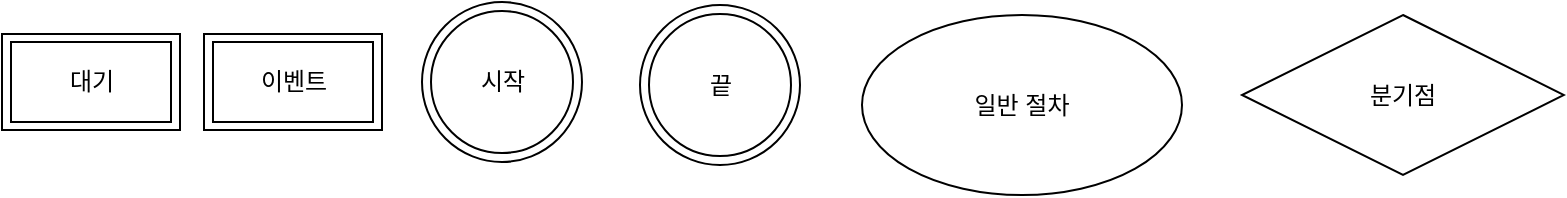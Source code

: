 <mxfile version="20.7.4" type="github">
  <diagram id="XsAhXnNH_q0K0vACmIo0" name="페이지-1">
    <mxGraphModel dx="934" dy="786" grid="1" gridSize="10" guides="1" tooltips="1" connect="1" arrows="1" fold="1" page="1" pageScale="1" pageWidth="1169" pageHeight="1654" math="0" shadow="0">
      <root>
        <mxCell id="0" />
        <mxCell id="1" parent="0" />
        <mxCell id="GSxIp-5R5QRT1Z_q6biJ-1" value="" style="group" parent="1" vertex="1" connectable="0">
          <mxGeometry x="339" y="5.5" width="80" height="80" as="geometry" />
        </mxCell>
        <mxCell id="8RmJXn0_G6A7MmDhB-aM-24" value="" style="ellipse;whiteSpace=wrap;html=1;aspect=fixed;" parent="GSxIp-5R5QRT1Z_q6biJ-1" vertex="1">
          <mxGeometry width="80" height="80" as="geometry" />
        </mxCell>
        <mxCell id="8RmJXn0_G6A7MmDhB-aM-25" value="끝" style="ellipse;whiteSpace=wrap;html=1;aspect=fixed;" parent="GSxIp-5R5QRT1Z_q6biJ-1" vertex="1">
          <mxGeometry x="4.5" y="4.5" width="71" height="71" as="geometry" />
        </mxCell>
        <mxCell id="GSxIp-5R5QRT1Z_q6biJ-2" value="" style="group" parent="1" vertex="1" connectable="0">
          <mxGeometry x="230" y="4" width="80" height="80" as="geometry" />
        </mxCell>
        <mxCell id="8RmJXn0_G6A7MmDhB-aM-22" value="" style="ellipse;whiteSpace=wrap;html=1;aspect=fixed;" parent="GSxIp-5R5QRT1Z_q6biJ-2" vertex="1">
          <mxGeometry width="80" height="80" as="geometry" />
        </mxCell>
        <mxCell id="8RmJXn0_G6A7MmDhB-aM-23" value="시작" style="ellipse;whiteSpace=wrap;html=1;aspect=fixed;" parent="GSxIp-5R5QRT1Z_q6biJ-2" vertex="1">
          <mxGeometry x="4.5" y="4.5" width="71" height="71" as="geometry" />
        </mxCell>
        <mxCell id="GSxIp-5R5QRT1Z_q6biJ-3" value="" style="group" parent="1" vertex="1" connectable="0">
          <mxGeometry x="121" y="20" width="89" height="48" as="geometry" />
        </mxCell>
        <mxCell id="8RmJXn0_G6A7MmDhB-aM-20" value="" style="rounded=0;whiteSpace=wrap;html=1;" parent="GSxIp-5R5QRT1Z_q6biJ-3" vertex="1">
          <mxGeometry width="89" height="48" as="geometry" />
        </mxCell>
        <mxCell id="8RmJXn0_G6A7MmDhB-aM-21" value="이벤트" style="rounded=0;whiteSpace=wrap;html=1;" parent="GSxIp-5R5QRT1Z_q6biJ-3" vertex="1">
          <mxGeometry x="4.5" y="4" width="80" height="40" as="geometry" />
        </mxCell>
        <mxCell id="GSxIp-5R5QRT1Z_q6biJ-4" value="" style="group" parent="1" vertex="1" connectable="0">
          <mxGeometry x="20" y="20" width="89" height="48" as="geometry" />
        </mxCell>
        <mxCell id="8RmJXn0_G6A7MmDhB-aM-19" value="" style="rounded=0;whiteSpace=wrap;html=1;" parent="GSxIp-5R5QRT1Z_q6biJ-4" vertex="1">
          <mxGeometry width="89" height="48" as="geometry" />
        </mxCell>
        <mxCell id="8RmJXn0_G6A7MmDhB-aM-18" value="대기" style="rounded=0;whiteSpace=wrap;html=1;" parent="GSxIp-5R5QRT1Z_q6biJ-4" vertex="1">
          <mxGeometry x="4.5" y="4" width="80" height="40" as="geometry" />
        </mxCell>
        <mxCell id="fTHYgLtbn8PCYao5zKhH-32" value="분기점" style="rhombus;whiteSpace=wrap;html=1;" vertex="1" parent="1">
          <mxGeometry x="640" y="10.5" width="161" height="80" as="geometry" />
        </mxCell>
        <mxCell id="fTHYgLtbn8PCYao5zKhH-93" value="일반 절차" style="ellipse;whiteSpace=wrap;html=1;" vertex="1" parent="1">
          <mxGeometry x="450" y="10.5" width="160" height="90" as="geometry" />
        </mxCell>
      </root>
    </mxGraphModel>
  </diagram>
</mxfile>
